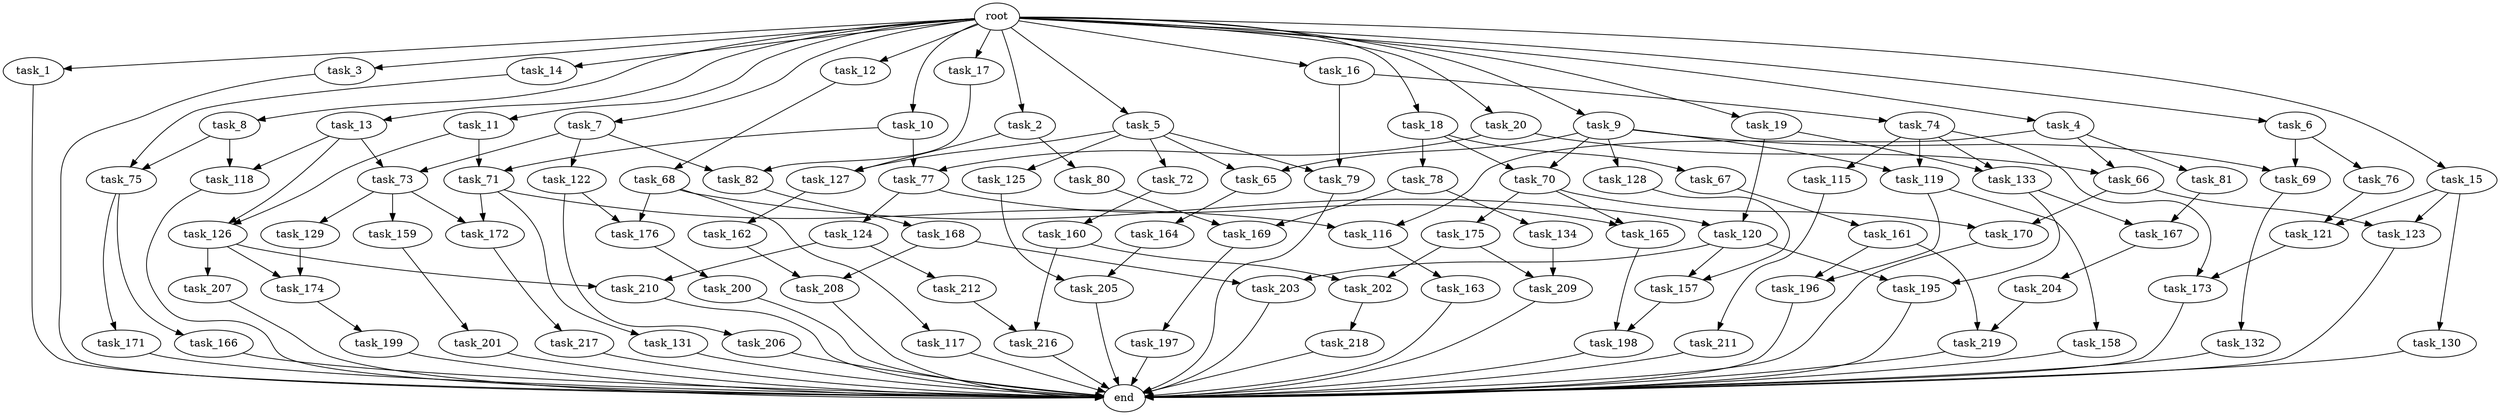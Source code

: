digraph G {
  root [size="0.000000"];
  task_1 [size="102.400000"];
  task_2 [size="102.400000"];
  task_3 [size="102.400000"];
  task_4 [size="102.400000"];
  task_5 [size="102.400000"];
  task_6 [size="102.400000"];
  task_7 [size="102.400000"];
  task_8 [size="102.400000"];
  task_9 [size="102.400000"];
  task_10 [size="102.400000"];
  task_11 [size="102.400000"];
  task_12 [size="102.400000"];
  task_13 [size="102.400000"];
  task_14 [size="102.400000"];
  task_15 [size="102.400000"];
  task_16 [size="102.400000"];
  task_17 [size="102.400000"];
  task_18 [size="102.400000"];
  task_19 [size="102.400000"];
  task_20 [size="102.400000"];
  task_65 [size="85899345920.000000"];
  task_66 [size="29205777612.800003"];
  task_67 [size="7730941132.800000"];
  task_68 [size="69578470195.199997"];
  task_69 [size="38654705664.000000"];
  task_70 [size="38654705664.000000"];
  task_71 [size="107374182400.000000"];
  task_72 [size="54975581388.800003"];
  task_73 [size="77309411328.000000"];
  task_74 [size="21474836480.000000"];
  task_75 [size="44667659878.400002"];
  task_76 [size="7730941132.800000"];
  task_77 [size="107374182400.000000"];
  task_78 [size="7730941132.800000"];
  task_79 [size="76450417868.800003"];
  task_80 [size="69578470195.199997"];
  task_81 [size="7730941132.800000"];
  task_82 [size="49821620633.600006"];
  task_115 [size="85899345920.000000"];
  task_116 [size="62706522521.600006"];
  task_117 [size="7730941132.800000"];
  task_118 [size="83322365542.400009"];
  task_119 [size="116823110451.200012"];
  task_120 [size="93630287052.800003"];
  task_121 [size="124554051584.000000"];
  task_122 [size="7730941132.800000"];
  task_123 [size="111669149696.000000"];
  task_124 [size="3435973836.800000"];
  task_125 [size="54975581388.800003"];
  task_126 [size="91053306675.200012"];
  task_127 [size="124554051584.000000"];
  task_128 [size="30923764531.200001"];
  task_129 [size="30923764531.200001"];
  task_130 [size="69578470195.199997"];
  task_131 [size="54975581388.800003"];
  task_132 [size="21474836480.000000"];
  task_133 [size="171798691840.000000"];
  task_134 [size="85899345920.000000"];
  task_157 [size="55834574848.000000"];
  task_158 [size="54975581388.800003"];
  task_159 [size="30923764531.200001"];
  task_160 [size="42090679500.800003"];
  task_161 [size="3435973836.800000"];
  task_162 [size="69578470195.199997"];
  task_163 [size="3435973836.800000"];
  task_164 [size="85899345920.000000"];
  task_165 [size="6871947673.600000"];
  task_166 [size="30923764531.200001"];
  task_167 [size="140874927308.800018"];
  task_168 [size="85899345920.000000"];
  task_169 [size="107374182400.000000"];
  task_170 [size="45526653337.600006"];
  task_171 [size="30923764531.200001"];
  task_172 [size="85899345920.000000"];
  task_173 [size="127990025420.800003"];
  task_174 [size="140874927308.800018"];
  task_175 [size="3435973836.800000"];
  task_176 [size="29205777612.800003"];
  task_195 [size="99643241267.200012"];
  task_196 [size="140874927308.800018"];
  task_197 [size="85899345920.000000"];
  task_198 [size="58411555225.600006"];
  task_199 [size="85899345920.000000"];
  task_200 [size="85899345920.000000"];
  task_201 [size="69578470195.199997"];
  task_202 [size="24910810316.800003"];
  task_203 [size="99643241267.200012"];
  task_204 [size="85899345920.000000"];
  task_205 [size="97066260889.600006"];
  task_206 [size="21474836480.000000"];
  task_207 [size="54975581388.800003"];
  task_208 [size="155477816115.200012"];
  task_209 [size="24910810316.800003"];
  task_210 [size="62706522521.600006"];
  task_211 [size="85899345920.000000"];
  task_212 [size="7730941132.800000"];
  task_216 [size="63565515980.800003"];
  task_217 [size="69578470195.199997"];
  task_218 [size="21474836480.000000"];
  task_219 [size="140874927308.800018"];
  end [size="0.000000"];

  root -> task_1 [size="1.000000"];
  root -> task_2 [size="1.000000"];
  root -> task_3 [size="1.000000"];
  root -> task_4 [size="1.000000"];
  root -> task_5 [size="1.000000"];
  root -> task_6 [size="1.000000"];
  root -> task_7 [size="1.000000"];
  root -> task_8 [size="1.000000"];
  root -> task_9 [size="1.000000"];
  root -> task_10 [size="1.000000"];
  root -> task_11 [size="1.000000"];
  root -> task_12 [size="1.000000"];
  root -> task_13 [size="1.000000"];
  root -> task_14 [size="1.000000"];
  root -> task_15 [size="1.000000"];
  root -> task_16 [size="1.000000"];
  root -> task_17 [size="1.000000"];
  root -> task_18 [size="1.000000"];
  root -> task_19 [size="1.000000"];
  root -> task_20 [size="1.000000"];
  task_1 -> end [size="1.000000"];
  task_2 -> task_80 [size="679477248.000000"];
  task_2 -> task_127 [size="679477248.000000"];
  task_3 -> end [size="1.000000"];
  task_4 -> task_66 [size="75497472.000000"];
  task_4 -> task_81 [size="75497472.000000"];
  task_4 -> task_116 [size="75497472.000000"];
  task_5 -> task_65 [size="536870912.000000"];
  task_5 -> task_72 [size="536870912.000000"];
  task_5 -> task_79 [size="536870912.000000"];
  task_5 -> task_125 [size="536870912.000000"];
  task_5 -> task_127 [size="536870912.000000"];
  task_6 -> task_69 [size="75497472.000000"];
  task_6 -> task_76 [size="75497472.000000"];
  task_7 -> task_73 [size="75497472.000000"];
  task_7 -> task_82 [size="75497472.000000"];
  task_7 -> task_122 [size="75497472.000000"];
  task_8 -> task_75 [size="134217728.000000"];
  task_8 -> task_118 [size="134217728.000000"];
  task_9 -> task_65 [size="301989888.000000"];
  task_9 -> task_69 [size="301989888.000000"];
  task_9 -> task_70 [size="301989888.000000"];
  task_9 -> task_119 [size="301989888.000000"];
  task_9 -> task_128 [size="301989888.000000"];
  task_10 -> task_71 [size="838860800.000000"];
  task_10 -> task_77 [size="838860800.000000"];
  task_11 -> task_71 [size="209715200.000000"];
  task_11 -> task_126 [size="209715200.000000"];
  task_12 -> task_68 [size="679477248.000000"];
  task_13 -> task_73 [size="679477248.000000"];
  task_13 -> task_118 [size="679477248.000000"];
  task_13 -> task_126 [size="679477248.000000"];
  task_14 -> task_75 [size="301989888.000000"];
  task_15 -> task_121 [size="679477248.000000"];
  task_15 -> task_123 [size="679477248.000000"];
  task_15 -> task_130 [size="679477248.000000"];
  task_16 -> task_74 [size="209715200.000000"];
  task_16 -> task_79 [size="209715200.000000"];
  task_17 -> task_82 [size="411041792.000000"];
  task_18 -> task_67 [size="75497472.000000"];
  task_18 -> task_70 [size="75497472.000000"];
  task_18 -> task_78 [size="75497472.000000"];
  task_19 -> task_120 [size="838860800.000000"];
  task_19 -> task_133 [size="838860800.000000"];
  task_20 -> task_66 [size="209715200.000000"];
  task_20 -> task_77 [size="209715200.000000"];
  task_65 -> task_164 [size="838860800.000000"];
  task_66 -> task_123 [size="411041792.000000"];
  task_66 -> task_170 [size="411041792.000000"];
  task_67 -> task_161 [size="33554432.000000"];
  task_68 -> task_117 [size="75497472.000000"];
  task_68 -> task_120 [size="75497472.000000"];
  task_68 -> task_176 [size="75497472.000000"];
  task_69 -> task_132 [size="209715200.000000"];
  task_70 -> task_165 [size="33554432.000000"];
  task_70 -> task_170 [size="33554432.000000"];
  task_70 -> task_175 [size="33554432.000000"];
  task_71 -> task_116 [size="536870912.000000"];
  task_71 -> task_131 [size="536870912.000000"];
  task_71 -> task_172 [size="536870912.000000"];
  task_72 -> task_160 [size="411041792.000000"];
  task_73 -> task_129 [size="301989888.000000"];
  task_73 -> task_159 [size="301989888.000000"];
  task_73 -> task_172 [size="301989888.000000"];
  task_74 -> task_115 [size="838860800.000000"];
  task_74 -> task_119 [size="838860800.000000"];
  task_74 -> task_133 [size="838860800.000000"];
  task_74 -> task_173 [size="838860800.000000"];
  task_75 -> task_166 [size="301989888.000000"];
  task_75 -> task_171 [size="301989888.000000"];
  task_76 -> task_121 [size="536870912.000000"];
  task_77 -> task_124 [size="33554432.000000"];
  task_77 -> task_165 [size="33554432.000000"];
  task_78 -> task_134 [size="838860800.000000"];
  task_78 -> task_169 [size="838860800.000000"];
  task_79 -> end [size="1.000000"];
  task_80 -> task_169 [size="209715200.000000"];
  task_81 -> task_167 [size="536870912.000000"];
  task_82 -> task_168 [size="838860800.000000"];
  task_115 -> task_211 [size="838860800.000000"];
  task_116 -> task_163 [size="33554432.000000"];
  task_117 -> end [size="1.000000"];
  task_118 -> end [size="1.000000"];
  task_119 -> task_158 [size="536870912.000000"];
  task_119 -> task_196 [size="536870912.000000"];
  task_120 -> task_157 [size="134217728.000000"];
  task_120 -> task_195 [size="134217728.000000"];
  task_120 -> task_203 [size="134217728.000000"];
  task_121 -> task_173 [size="411041792.000000"];
  task_122 -> task_176 [size="209715200.000000"];
  task_122 -> task_206 [size="209715200.000000"];
  task_123 -> end [size="1.000000"];
  task_124 -> task_210 [size="75497472.000000"];
  task_124 -> task_212 [size="75497472.000000"];
  task_125 -> task_205 [size="411041792.000000"];
  task_126 -> task_174 [size="536870912.000000"];
  task_126 -> task_207 [size="536870912.000000"];
  task_126 -> task_210 [size="536870912.000000"];
  task_127 -> task_162 [size="679477248.000000"];
  task_128 -> task_157 [size="411041792.000000"];
  task_129 -> task_174 [size="838860800.000000"];
  task_130 -> end [size="1.000000"];
  task_131 -> end [size="1.000000"];
  task_132 -> end [size="1.000000"];
  task_133 -> task_167 [size="838860800.000000"];
  task_133 -> task_195 [size="838860800.000000"];
  task_134 -> task_209 [size="209715200.000000"];
  task_157 -> task_198 [size="536870912.000000"];
  task_158 -> end [size="1.000000"];
  task_159 -> task_201 [size="679477248.000000"];
  task_160 -> task_202 [size="209715200.000000"];
  task_160 -> task_216 [size="209715200.000000"];
  task_161 -> task_196 [size="838860800.000000"];
  task_161 -> task_219 [size="838860800.000000"];
  task_162 -> task_208 [size="679477248.000000"];
  task_163 -> end [size="1.000000"];
  task_164 -> task_205 [size="536870912.000000"];
  task_165 -> task_198 [size="33554432.000000"];
  task_166 -> end [size="1.000000"];
  task_167 -> task_204 [size="838860800.000000"];
  task_168 -> task_203 [size="838860800.000000"];
  task_168 -> task_208 [size="838860800.000000"];
  task_169 -> task_197 [size="838860800.000000"];
  task_170 -> end [size="1.000000"];
  task_171 -> end [size="1.000000"];
  task_172 -> task_217 [size="679477248.000000"];
  task_173 -> end [size="1.000000"];
  task_174 -> task_199 [size="838860800.000000"];
  task_175 -> task_202 [size="33554432.000000"];
  task_175 -> task_209 [size="33554432.000000"];
  task_176 -> task_200 [size="838860800.000000"];
  task_195 -> end [size="1.000000"];
  task_196 -> end [size="1.000000"];
  task_197 -> end [size="1.000000"];
  task_198 -> end [size="1.000000"];
  task_199 -> end [size="1.000000"];
  task_200 -> end [size="1.000000"];
  task_201 -> end [size="1.000000"];
  task_202 -> task_218 [size="209715200.000000"];
  task_203 -> end [size="1.000000"];
  task_204 -> task_219 [size="536870912.000000"];
  task_205 -> end [size="1.000000"];
  task_206 -> end [size="1.000000"];
  task_207 -> end [size="1.000000"];
  task_208 -> end [size="1.000000"];
  task_209 -> end [size="1.000000"];
  task_210 -> end [size="1.000000"];
  task_211 -> end [size="1.000000"];
  task_212 -> task_216 [size="411041792.000000"];
  task_216 -> end [size="1.000000"];
  task_217 -> end [size="1.000000"];
  task_218 -> end [size="1.000000"];
  task_219 -> end [size="1.000000"];
}
